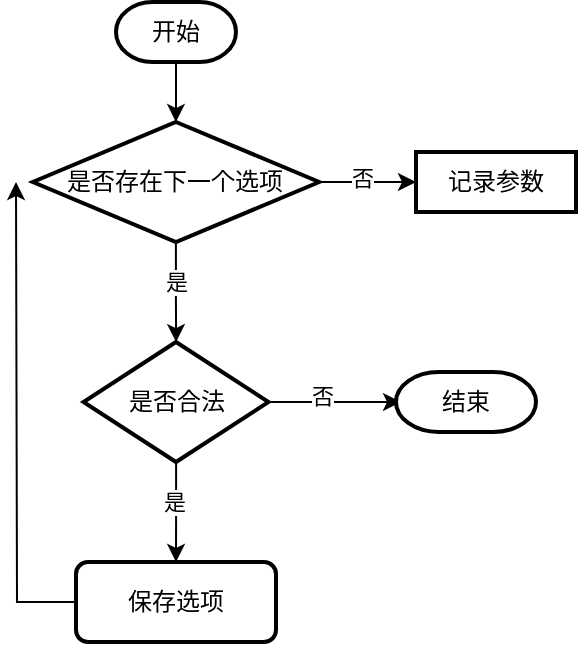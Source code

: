 <mxfile version="21.7.5" type="github">
  <diagram name="第 1 页" id="CIZObxfwiu4nC39L3cNf">
    <mxGraphModel dx="1518" dy="726" grid="1" gridSize="10" guides="1" tooltips="1" connect="1" arrows="1" fold="1" page="1" pageScale="1" pageWidth="827" pageHeight="1169" math="0" shadow="0">
      <root>
        <mxCell id="0" />
        <mxCell id="1" parent="0" />
        <mxCell id="7n34La2IfHk0FEFPZ-w6-3" value="" style="edgeStyle=orthogonalEdgeStyle;rounded=0;orthogonalLoop=1;jettySize=auto;html=1;" edge="1" parent="1" source="7n34La2IfHk0FEFPZ-w6-1" target="7n34La2IfHk0FEFPZ-w6-2">
          <mxGeometry relative="1" as="geometry" />
        </mxCell>
        <mxCell id="7n34La2IfHk0FEFPZ-w6-1" value="开始" style="strokeWidth=2;html=1;shape=mxgraph.flowchart.terminator;whiteSpace=wrap;" vertex="1" parent="1">
          <mxGeometry x="330" y="40" width="60" height="30" as="geometry" />
        </mxCell>
        <mxCell id="7n34La2IfHk0FEFPZ-w6-5" value="" style="edgeStyle=orthogonalEdgeStyle;rounded=0;orthogonalLoop=1;jettySize=auto;html=1;" edge="1" parent="1" source="7n34La2IfHk0FEFPZ-w6-2" target="7n34La2IfHk0FEFPZ-w6-4">
          <mxGeometry relative="1" as="geometry" />
        </mxCell>
        <mxCell id="7n34La2IfHk0FEFPZ-w6-8" value="是" style="edgeLabel;html=1;align=center;verticalAlign=middle;resizable=0;points=[];" vertex="1" connectable="0" parent="7n34La2IfHk0FEFPZ-w6-5">
          <mxGeometry x="-0.66" y="-2" relative="1" as="geometry">
            <mxPoint x="2" y="11" as="offset" />
          </mxGeometry>
        </mxCell>
        <mxCell id="7n34La2IfHk0FEFPZ-w6-7" value="" style="edgeStyle=orthogonalEdgeStyle;rounded=0;orthogonalLoop=1;jettySize=auto;html=1;" edge="1" parent="1" source="7n34La2IfHk0FEFPZ-w6-2" target="7n34La2IfHk0FEFPZ-w6-6">
          <mxGeometry relative="1" as="geometry" />
        </mxCell>
        <mxCell id="7n34La2IfHk0FEFPZ-w6-9" value="否" style="edgeLabel;html=1;align=center;verticalAlign=middle;resizable=0;points=[];" vertex="1" connectable="0" parent="7n34La2IfHk0FEFPZ-w6-7">
          <mxGeometry x="-0.122" y="2" relative="1" as="geometry">
            <mxPoint as="offset" />
          </mxGeometry>
        </mxCell>
        <mxCell id="7n34La2IfHk0FEFPZ-w6-2" value="是否存在下一个选项" style="rhombus;whiteSpace=wrap;html=1;strokeWidth=2;" vertex="1" parent="1">
          <mxGeometry x="288.43" y="100" width="143.13" height="60" as="geometry" />
        </mxCell>
        <mxCell id="7n34La2IfHk0FEFPZ-w6-11" value="" style="edgeStyle=orthogonalEdgeStyle;rounded=0;orthogonalLoop=1;jettySize=auto;html=1;" edge="1" parent="1" source="7n34La2IfHk0FEFPZ-w6-4" target="7n34La2IfHk0FEFPZ-w6-10">
          <mxGeometry relative="1" as="geometry" />
        </mxCell>
        <mxCell id="7n34La2IfHk0FEFPZ-w6-12" value="是" style="edgeLabel;html=1;align=center;verticalAlign=middle;resizable=0;points=[];" vertex="1" connectable="0" parent="7n34La2IfHk0FEFPZ-w6-11">
          <mxGeometry x="-0.192" y="-1" relative="1" as="geometry">
            <mxPoint as="offset" />
          </mxGeometry>
        </mxCell>
        <mxCell id="7n34La2IfHk0FEFPZ-w6-14" value="" style="edgeStyle=orthogonalEdgeStyle;rounded=0;orthogonalLoop=1;jettySize=auto;html=1;" edge="1" parent="1" source="7n34La2IfHk0FEFPZ-w6-4">
          <mxGeometry relative="1" as="geometry">
            <mxPoint x="472.5" y="240" as="targetPoint" />
          </mxGeometry>
        </mxCell>
        <mxCell id="7n34La2IfHk0FEFPZ-w6-15" value="否" style="edgeLabel;html=1;align=center;verticalAlign=middle;resizable=0;points=[];" vertex="1" connectable="0" parent="7n34La2IfHk0FEFPZ-w6-14">
          <mxGeometry x="-0.204" y="3" relative="1" as="geometry">
            <mxPoint as="offset" />
          </mxGeometry>
        </mxCell>
        <mxCell id="7n34La2IfHk0FEFPZ-w6-4" value="是否合法" style="rhombus;whiteSpace=wrap;html=1;strokeWidth=2;" vertex="1" parent="1">
          <mxGeometry x="313.75" y="210" width="92.5" height="60" as="geometry" />
        </mxCell>
        <mxCell id="7n34La2IfHk0FEFPZ-w6-6" value="记录参数" style="whiteSpace=wrap;html=1;strokeWidth=2;" vertex="1" parent="1">
          <mxGeometry x="480" y="115" width="80" height="30" as="geometry" />
        </mxCell>
        <mxCell id="7n34La2IfHk0FEFPZ-w6-20" style="edgeStyle=orthogonalEdgeStyle;rounded=0;orthogonalLoop=1;jettySize=auto;html=1;" edge="1" parent="1" source="7n34La2IfHk0FEFPZ-w6-10">
          <mxGeometry relative="1" as="geometry">
            <mxPoint x="280" y="130" as="targetPoint" />
          </mxGeometry>
        </mxCell>
        <mxCell id="7n34La2IfHk0FEFPZ-w6-10" value="保存选项" style="rounded=1;whiteSpace=wrap;html=1;strokeWidth=2;" vertex="1" parent="1">
          <mxGeometry x="310" y="320" width="100" height="40" as="geometry" />
        </mxCell>
        <mxCell id="7n34La2IfHk0FEFPZ-w6-17" value="结束" style="strokeWidth=2;html=1;shape=mxgraph.flowchart.terminator;whiteSpace=wrap;" vertex="1" parent="1">
          <mxGeometry x="470" y="225" width="70" height="30" as="geometry" />
        </mxCell>
      </root>
    </mxGraphModel>
  </diagram>
</mxfile>
